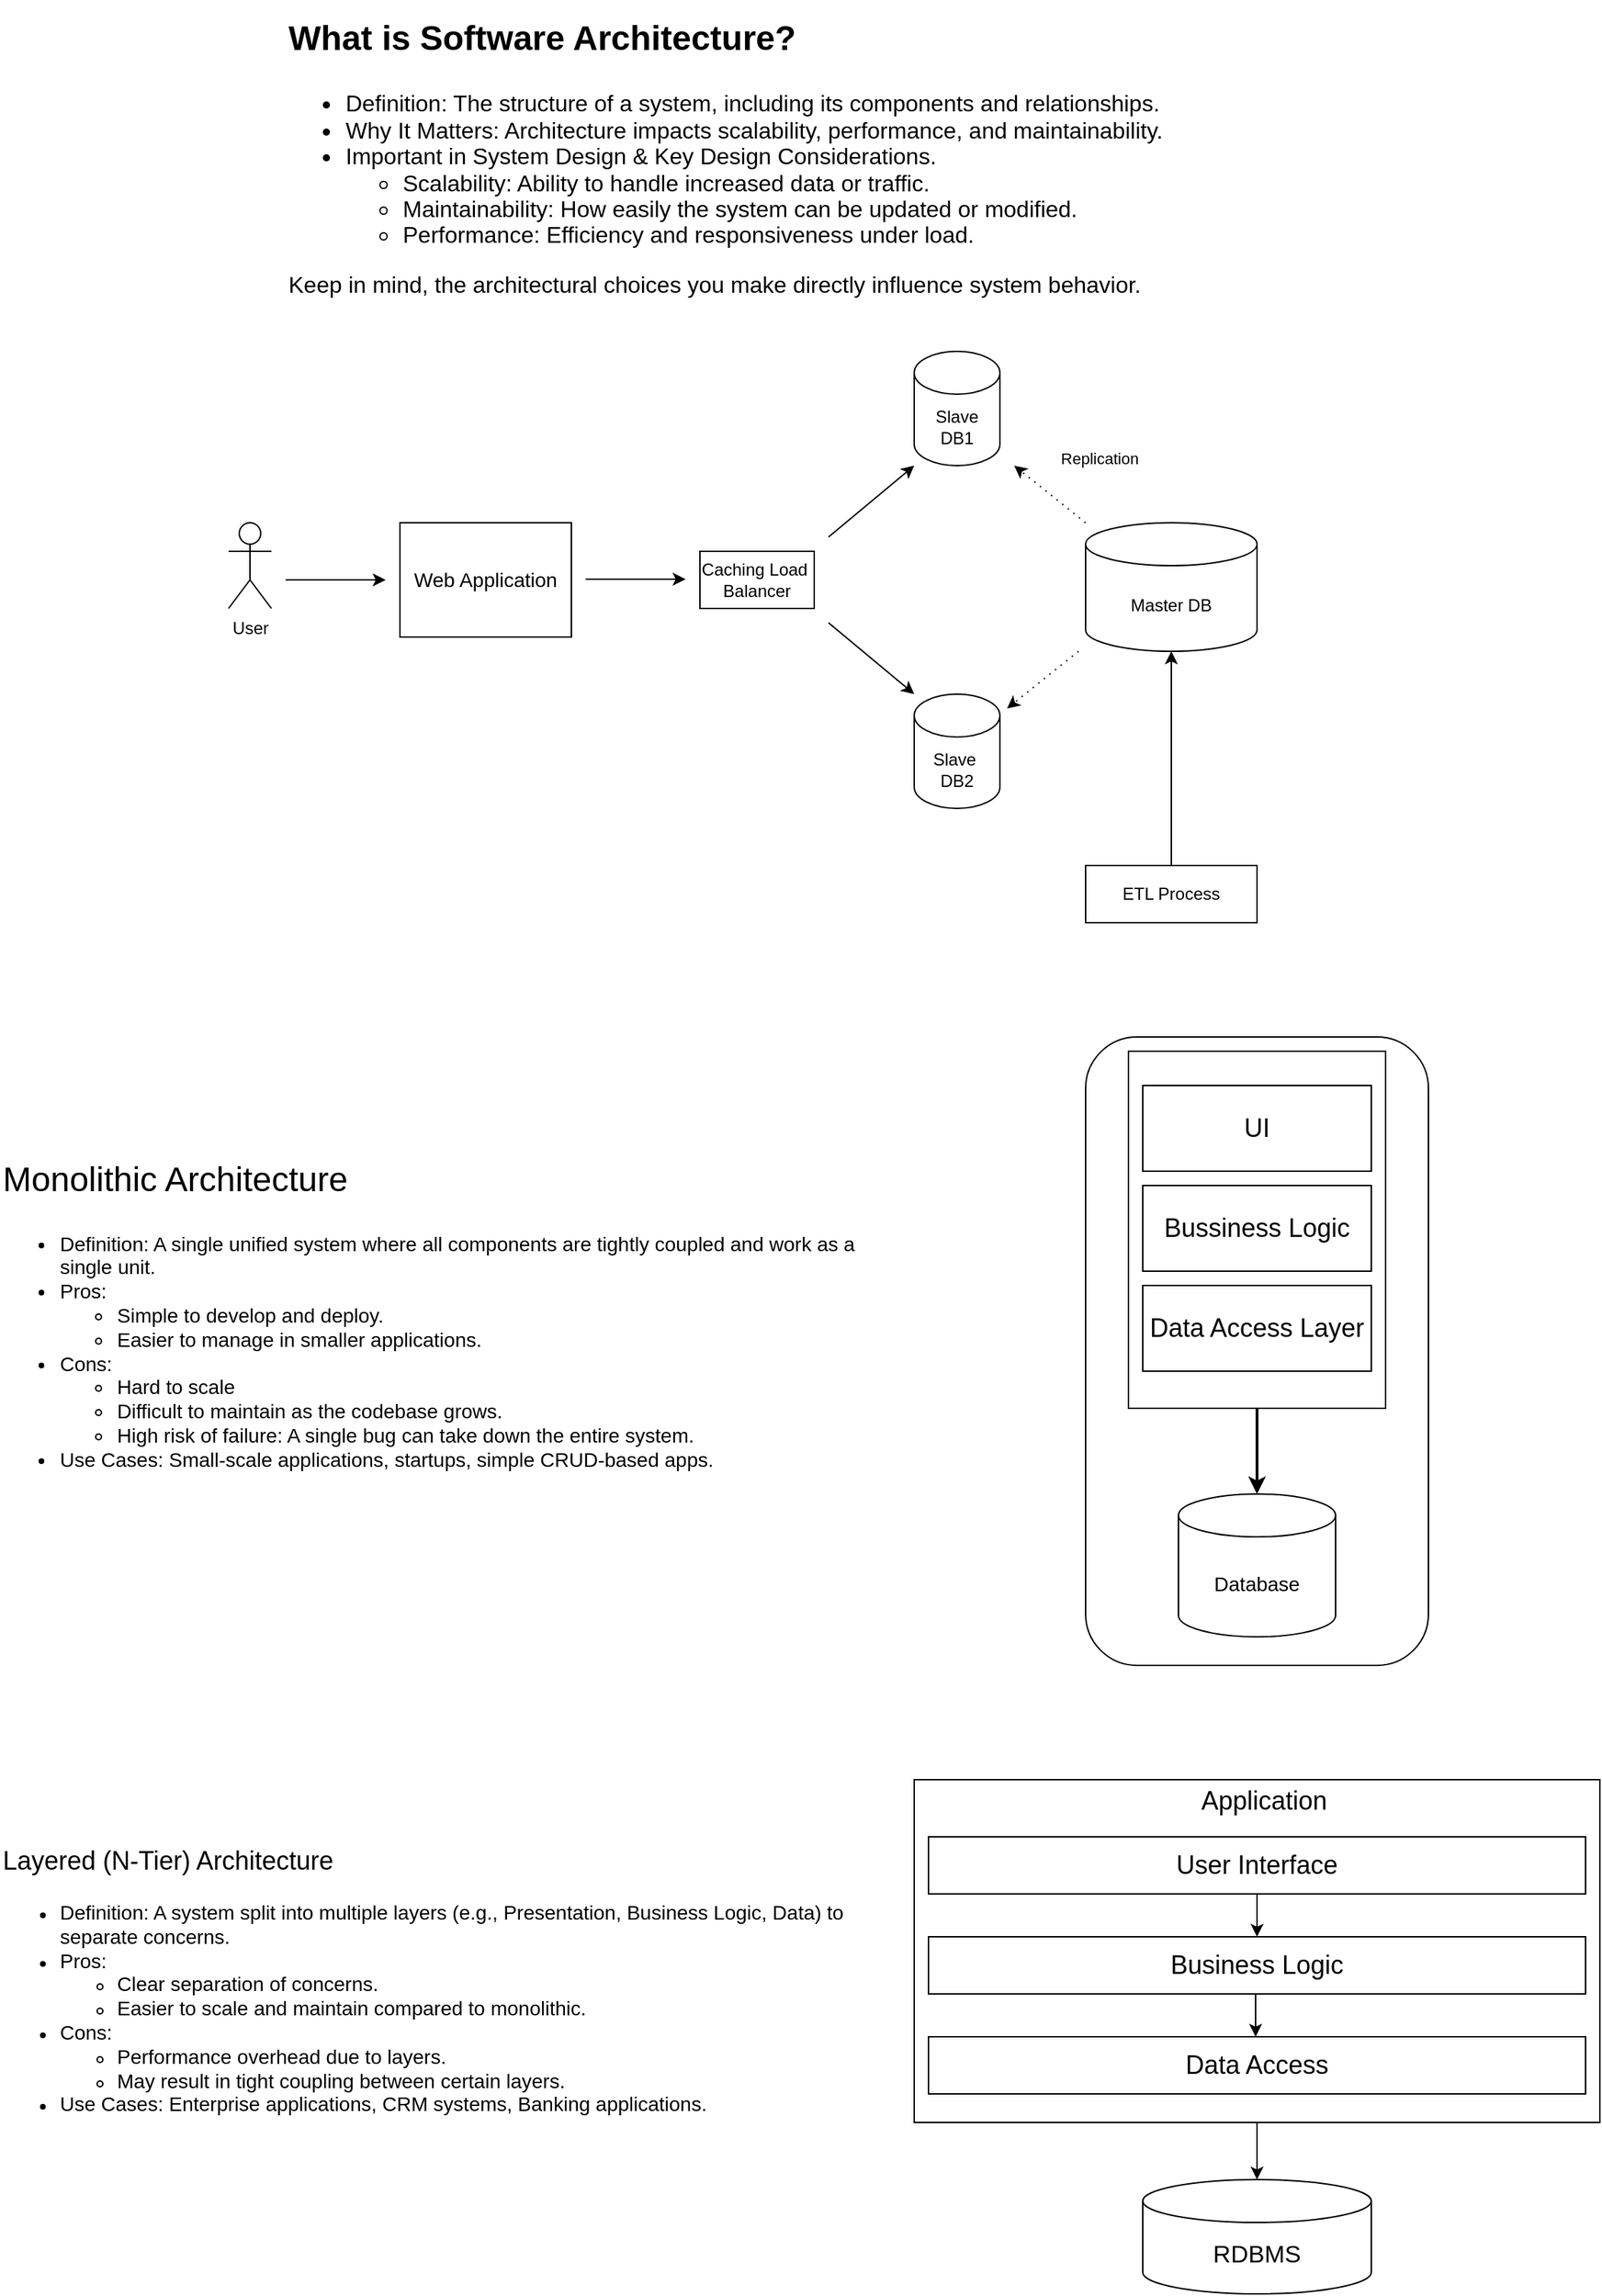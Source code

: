 <mxfile version="28.1.0">
  <diagram name="Page-1" id="RwQK2g2WivvjtjlnBLOp">
    <mxGraphModel dx="1880" dy="570" grid="1" gridSize="10" guides="1" tooltips="1" connect="1" arrows="1" fold="1" page="1" pageScale="1" pageWidth="850" pageHeight="1100" math="0" shadow="0">
      <root>
        <mxCell id="0" />
        <mxCell id="1" parent="0" />
        <mxCell id="CFSbIhuwtXft6gbCC_ix-2" value="&lt;p class=&quot;MsoNormal&quot;&gt;&lt;b&gt;&lt;span style=&quot;font-size:18.0pt;line-height:115%&quot;&gt;What is Software Architecture?&lt;/span&gt;&lt;/b&gt;&lt;/p&gt;" style="text;html=1;align=left;verticalAlign=middle;whiteSpace=wrap;rounded=0;" parent="1" vertex="1">
          <mxGeometry x="-80" y="40" width="920" height="40" as="geometry" />
        </mxCell>
        <mxCell id="CFSbIhuwtXft6gbCC_ix-3" value="&lt;br&gt;&lt;div&gt;&lt;span style=&quot;line-height: 115%; font-size: 16px;&quot;&gt;&lt;div style=&quot;&quot;&gt;&lt;ul&gt;&lt;li&gt;Definition: The structure of a system, including its components and relationships.&lt;/li&gt;&lt;li&gt;Why It Matters: Architecture impacts scalability, performance, and maintainability.&lt;/li&gt;&lt;li&gt;Important in System Design &amp;amp; Key Design Considerations.&lt;/li&gt;&lt;ul&gt;&lt;li&gt;Scalability: Ability to handle increased data or traffic.&lt;/li&gt;&lt;li&gt;Maintainability: How easily the system can be updated or modified.&lt;/li&gt;&lt;li&gt;Performance: Efficiency and responsiveness under load.&lt;/li&gt;&lt;/ul&gt;&lt;/ul&gt;&lt;/div&gt;&lt;div style=&quot;&quot;&gt;Keep in mind, the architectural choices you make directly influence system behavior.&lt;/div&gt;&lt;/span&gt;&lt;/div&gt;" style="text;html=1;align=left;verticalAlign=middle;whiteSpace=wrap;rounded=0;" parent="1" vertex="1">
          <mxGeometry x="-80" y="80" width="880" height="150" as="geometry" />
        </mxCell>
        <mxCell id="CFSbIhuwtXft6gbCC_ix-4" value="User" style="shape=umlActor;verticalLabelPosition=bottom;verticalAlign=top;html=1;outlineConnect=0;" parent="1" vertex="1">
          <mxGeometry x="-120" y="400" width="30" height="60" as="geometry" />
        </mxCell>
        <mxCell id="CFSbIhuwtXft6gbCC_ix-5" value="&lt;font style=&quot;font-size: 14px;&quot;&gt;Web Application&lt;/font&gt;" style="rounded=0;whiteSpace=wrap;html=1;" parent="1" vertex="1">
          <mxGeometry y="400" width="120" height="80" as="geometry" />
        </mxCell>
        <mxCell id="CFSbIhuwtXft6gbCC_ix-6" value="" style="endArrow=classic;html=1;rounded=0;" parent="1" edge="1">
          <mxGeometry width="50" height="50" relative="1" as="geometry">
            <mxPoint x="-80" y="440" as="sourcePoint" />
            <mxPoint x="-10" y="440" as="targetPoint" />
          </mxGeometry>
        </mxCell>
        <mxCell id="CFSbIhuwtXft6gbCC_ix-7" value="Caching Load&amp;nbsp;&lt;div&gt;Balancer&lt;/div&gt;" style="rounded=0;whiteSpace=wrap;html=1;" parent="1" vertex="1">
          <mxGeometry x="210" y="420" width="80" height="40" as="geometry" />
        </mxCell>
        <mxCell id="CFSbIhuwtXft6gbCC_ix-8" value="" style="endArrow=classic;html=1;rounded=0;" parent="1" edge="1">
          <mxGeometry width="50" height="50" relative="1" as="geometry">
            <mxPoint x="130" y="439.5" as="sourcePoint" />
            <mxPoint x="200" y="439.5" as="targetPoint" />
          </mxGeometry>
        </mxCell>
        <mxCell id="CFSbIhuwtXft6gbCC_ix-9" value="Slave&lt;div&gt;&lt;span style=&quot;background-color: transparent; color: light-dark(rgb(0, 0, 0), rgb(255, 255, 255));&quot;&gt;DB1&lt;/span&gt;&lt;/div&gt;" style="shape=cylinder3;whiteSpace=wrap;html=1;boundedLbl=1;backgroundOutline=1;size=15;" parent="1" vertex="1">
          <mxGeometry x="360" y="280" width="60" height="80" as="geometry" />
        </mxCell>
        <mxCell id="CFSbIhuwtXft6gbCC_ix-10" value="Slave&amp;nbsp;&lt;div&gt;DB2&lt;/div&gt;" style="shape=cylinder3;whiteSpace=wrap;html=1;boundedLbl=1;backgroundOutline=1;size=15;" parent="1" vertex="1">
          <mxGeometry x="360" y="520" width="60" height="80" as="geometry" />
        </mxCell>
        <mxCell id="CFSbIhuwtXft6gbCC_ix-11" value="" style="endArrow=classic;html=1;rounded=0;" parent="1" edge="1">
          <mxGeometry width="50" height="50" relative="1" as="geometry">
            <mxPoint x="300" y="410" as="sourcePoint" />
            <mxPoint x="360" y="360" as="targetPoint" />
          </mxGeometry>
        </mxCell>
        <mxCell id="CFSbIhuwtXft6gbCC_ix-12" value="" style="endArrow=classic;html=1;rounded=0;" parent="1" edge="1">
          <mxGeometry width="50" height="50" relative="1" as="geometry">
            <mxPoint x="300" y="470" as="sourcePoint" />
            <mxPoint x="360" y="520" as="targetPoint" />
          </mxGeometry>
        </mxCell>
        <mxCell id="CFSbIhuwtXft6gbCC_ix-13" value="Master DB" style="shape=cylinder3;whiteSpace=wrap;html=1;boundedLbl=1;backgroundOutline=1;size=15;" parent="1" vertex="1">
          <mxGeometry x="480" y="400" width="120" height="90" as="geometry" />
        </mxCell>
        <mxCell id="CFSbIhuwtXft6gbCC_ix-14" value="" style="endArrow=classic;html=1;rounded=0;dashed=1;dashPattern=1 4;" parent="1" edge="1">
          <mxGeometry width="50" height="50" relative="1" as="geometry">
            <mxPoint x="480" y="400" as="sourcePoint" />
            <mxPoint x="430" y="360" as="targetPoint" />
          </mxGeometry>
        </mxCell>
        <mxCell id="CFSbIhuwtXft6gbCC_ix-15" value="&lt;font&gt;Replication&lt;/font&gt;" style="text;html=1;align=center;verticalAlign=middle;whiteSpace=wrap;rounded=0;fontSize=11;" parent="1" vertex="1">
          <mxGeometry x="460" y="340" width="60" height="30" as="geometry" />
        </mxCell>
        <mxCell id="CFSbIhuwtXft6gbCC_ix-16" value="" style="endArrow=classic;html=1;rounded=0;dashed=1;dashPattern=1 4;" parent="1" edge="1">
          <mxGeometry width="50" height="50" relative="1" as="geometry">
            <mxPoint x="475" y="490" as="sourcePoint" />
            <mxPoint x="425" y="530" as="targetPoint" />
          </mxGeometry>
        </mxCell>
        <mxCell id="CFSbIhuwtXft6gbCC_ix-17" value="ETL Process" style="rounded=0;whiteSpace=wrap;html=1;" parent="1" vertex="1">
          <mxGeometry x="480" y="640" width="120" height="40" as="geometry" />
        </mxCell>
        <mxCell id="CFSbIhuwtXft6gbCC_ix-18" value="" style="endArrow=classic;html=1;rounded=0;exitX=0.5;exitY=0;exitDx=0;exitDy=0;entryX=0.5;entryY=1;entryDx=0;entryDy=0;entryPerimeter=0;" parent="1" source="CFSbIhuwtXft6gbCC_ix-17" target="CFSbIhuwtXft6gbCC_ix-13" edge="1">
          <mxGeometry width="50" height="50" relative="1" as="geometry">
            <mxPoint x="550" y="540" as="sourcePoint" />
            <mxPoint x="490" y="605" as="targetPoint" />
          </mxGeometry>
        </mxCell>
        <mxCell id="I4dAItv38hqPVrRyuluG-1" value="&lt;font style=&quot;font-size: 24px;&quot;&gt;Monolithic Architecture&amp;nbsp;&lt;/font&gt;" style="text;html=1;align=left;verticalAlign=middle;whiteSpace=wrap;rounded=0;fontSize=17;" vertex="1" parent="1">
          <mxGeometry x="-280" y="840" width="680" height="40" as="geometry" />
        </mxCell>
        <mxCell id="I4dAItv38hqPVrRyuluG-2" value="&lt;ul&gt;&lt;li&gt;&lt;font&gt;Definition: A single unified system where all components are tightly coupled and work as a single unit.&lt;/font&gt;&lt;/li&gt;&lt;li&gt;&lt;font&gt;Pros:&lt;/font&gt;&lt;/li&gt;&lt;ul&gt;&lt;li&gt;&lt;font&gt;Simple to develop and deploy.&lt;/font&gt;&lt;/li&gt;&lt;li&gt;&lt;font&gt;Easier to manage in smaller applications.&lt;/font&gt;&lt;/li&gt;&lt;/ul&gt;&lt;li&gt;&lt;font&gt;Cons:&lt;/font&gt;&lt;/li&gt;&lt;ul&gt;&lt;li&gt;&lt;font&gt;Hard to scale&lt;/font&gt;&lt;/li&gt;&lt;li&gt;&lt;font&gt;Difficult to maintain as the codebase grows.&lt;/font&gt;&lt;/li&gt;&lt;li&gt;&lt;font&gt;High risk of failure: A single bug can take down the entire system.&lt;/font&gt;&lt;/li&gt;&lt;/ul&gt;&lt;li&gt;&lt;font&gt;Use Cases: Small-scale applications, startups, simple CRUD-based apps.&lt;/font&gt;&lt;/li&gt;&lt;/ul&gt;" style="text;html=1;align=left;verticalAlign=middle;whiteSpace=wrap;rounded=0;fontSize=14;" vertex="1" parent="1">
          <mxGeometry x="-280" y="880" width="600" height="200" as="geometry" />
        </mxCell>
        <mxCell id="I4dAItv38hqPVrRyuluG-3" value="" style="rounded=1;whiteSpace=wrap;html=1;" vertex="1" parent="1">
          <mxGeometry x="480" y="760" width="240" height="440" as="geometry" />
        </mxCell>
        <mxCell id="I4dAItv38hqPVrRyuluG-4" value="&lt;font style=&quot;font-size: 14px;&quot;&gt;Database&lt;/font&gt;" style="shape=cylinder3;whiteSpace=wrap;html=1;boundedLbl=1;backgroundOutline=1;size=15;" vertex="1" parent="1">
          <mxGeometry x="545" y="1080" width="110" height="100" as="geometry" />
        </mxCell>
        <mxCell id="I4dAItv38hqPVrRyuluG-5" value="" style="rounded=0;whiteSpace=wrap;html=1;" vertex="1" parent="1">
          <mxGeometry x="510" y="770" width="180" height="250" as="geometry" />
        </mxCell>
        <mxCell id="I4dAItv38hqPVrRyuluG-6" value="" style="endArrow=classic;html=1;rounded=0;entryX=0.5;entryY=0;entryDx=0;entryDy=0;entryPerimeter=0;strokeWidth=2;" edge="1" parent="1" target="I4dAItv38hqPVrRyuluG-4">
          <mxGeometry width="50" height="50" relative="1" as="geometry">
            <mxPoint x="600" y="1020" as="sourcePoint" />
            <mxPoint x="650" y="970" as="targetPoint" />
          </mxGeometry>
        </mxCell>
        <mxCell id="I4dAItv38hqPVrRyuluG-7" value="&lt;font style=&quot;font-size: 18px;&quot;&gt;UI&lt;/font&gt;" style="rounded=0;whiteSpace=wrap;html=1;" vertex="1" parent="1">
          <mxGeometry x="520" y="794" width="160" height="60" as="geometry" />
        </mxCell>
        <mxCell id="I4dAItv38hqPVrRyuluG-8" value="&lt;font style=&quot;font-size: 18px;&quot;&gt;Bussiness Logic&lt;/font&gt;" style="rounded=0;whiteSpace=wrap;html=1;" vertex="1" parent="1">
          <mxGeometry x="520" y="864" width="160" height="60" as="geometry" />
        </mxCell>
        <mxCell id="I4dAItv38hqPVrRyuluG-9" value="&lt;font style=&quot;font-size: 18px;&quot;&gt;Data Access Layer&lt;/font&gt;" style="rounded=0;whiteSpace=wrap;html=1;" vertex="1" parent="1">
          <mxGeometry x="520" y="934" width="160" height="60" as="geometry" />
        </mxCell>
        <mxCell id="I4dAItv38hqPVrRyuluG-10" value="Layered (N-Tier) Architecture" style="text;whiteSpace=wrap;fontSize=18;" vertex="1" parent="1">
          <mxGeometry x="-280" y="1320" width="720" height="40" as="geometry" />
        </mxCell>
        <mxCell id="I4dAItv38hqPVrRyuluG-11" value="&lt;ul&gt;&lt;li&gt;&lt;font style=&quot;font-size: 14px;&quot;&gt;Definition: A system split into multiple layers (e.g., Presentation, Business Logic, Data) to separate concerns.&lt;/font&gt;&lt;/li&gt;&lt;li&gt;&lt;font style=&quot;font-size: 14px;&quot;&gt;Pros:&lt;/font&gt;&lt;/li&gt;&lt;ul&gt;&lt;li&gt;&lt;font style=&quot;&quot;&gt;&lt;span style=&quot;font-size: 14px;&quot;&gt;Clear separation of concerns.&lt;/span&gt;&lt;/font&gt;&lt;/li&gt;&lt;li&gt;&lt;font style=&quot;&quot;&gt;&lt;span style=&quot;font-size: 14px;&quot;&gt;Easier to scale and maintain compared to monolithic.&lt;/span&gt;&lt;/font&gt;&lt;/li&gt;&lt;/ul&gt;&lt;li&gt;&lt;span style=&quot;font-size: 14px;&quot;&gt;Cons:&lt;/span&gt;&lt;/li&gt;&lt;ul&gt;&lt;li&gt;&lt;span style=&quot;font-size: 14px;&quot;&gt;Performance overhead due to layers.&lt;/span&gt;&lt;/li&gt;&lt;li&gt;&lt;span style=&quot;font-size: 14px;&quot;&gt;May result in tight coupling between certain layers.&lt;/span&gt;&lt;/li&gt;&lt;/ul&gt;&lt;li&gt;&lt;span style=&quot;font-size: 14px;&quot;&gt;Use Cases: Enterprise applications, CRM systems, Banking applications.&lt;/span&gt;&lt;/li&gt;&lt;/ul&gt;" style="text;html=1;align=left;verticalAlign=middle;whiteSpace=wrap;rounded=0;" vertex="1" parent="1">
          <mxGeometry x="-280" y="1360" width="600" height="160" as="geometry" />
        </mxCell>
        <mxCell id="I4dAItv38hqPVrRyuluG-12" value="" style="rounded=0;whiteSpace=wrap;html=1;" vertex="1" parent="1">
          <mxGeometry x="360" y="1280" width="480" height="240" as="geometry" />
        </mxCell>
        <mxCell id="I4dAItv38hqPVrRyuluG-13" value="&lt;font style=&quot;font-size: 18px;&quot;&gt;Application&lt;/font&gt;" style="text;html=1;align=center;verticalAlign=middle;whiteSpace=wrap;rounded=0;" vertex="1" parent="1">
          <mxGeometry x="530" y="1280" width="150" height="30" as="geometry" />
        </mxCell>
        <mxCell id="I4dAItv38hqPVrRyuluG-15" value="&lt;font style=&quot;font-size: 18px;&quot;&gt;User Interface&lt;/font&gt;" style="rounded=0;whiteSpace=wrap;html=1;" vertex="1" parent="1">
          <mxGeometry x="370" y="1320" width="460" height="40" as="geometry" />
        </mxCell>
        <mxCell id="I4dAItv38hqPVrRyuluG-16" value="&lt;font style=&quot;font-size: 18px;&quot;&gt;Business Logic&lt;/font&gt;" style="rounded=0;whiteSpace=wrap;html=1;" vertex="1" parent="1">
          <mxGeometry x="370" y="1390" width="460" height="40" as="geometry" />
        </mxCell>
        <mxCell id="I4dAItv38hqPVrRyuluG-17" value="&lt;font style=&quot;font-size: 18px;&quot;&gt;Data Access&lt;/font&gt;" style="rounded=0;whiteSpace=wrap;html=1;" vertex="1" parent="1">
          <mxGeometry x="370" y="1460" width="460" height="40" as="geometry" />
        </mxCell>
        <mxCell id="I4dAItv38hqPVrRyuluG-18" value="" style="endArrow=classic;html=1;rounded=0;entryX=0.5;entryY=0;entryDx=0;entryDy=0;" edge="1" parent="1" target="I4dAItv38hqPVrRyuluG-16">
          <mxGeometry width="50" height="50" relative="1" as="geometry">
            <mxPoint x="600" y="1360" as="sourcePoint" />
            <mxPoint x="650" y="1310" as="targetPoint" />
          </mxGeometry>
        </mxCell>
        <mxCell id="I4dAItv38hqPVrRyuluG-22" value="" style="endArrow=classic;html=1;rounded=0;entryX=0.5;entryY=0;entryDx=0;entryDy=0;" edge="1" parent="1">
          <mxGeometry width="50" height="50" relative="1" as="geometry">
            <mxPoint x="599" y="1430" as="sourcePoint" />
            <mxPoint x="599" y="1460" as="targetPoint" />
          </mxGeometry>
        </mxCell>
        <mxCell id="I4dAItv38hqPVrRyuluG-23" value="&lt;font style=&quot;font-size: 17px;&quot;&gt;RDBMS&lt;/font&gt;" style="shape=cylinder3;whiteSpace=wrap;html=1;boundedLbl=1;backgroundOutline=1;size=15;" vertex="1" parent="1">
          <mxGeometry x="520" y="1560" width="160" height="80" as="geometry" />
        </mxCell>
        <mxCell id="I4dAItv38hqPVrRyuluG-24" value="" style="endArrow=classic;html=1;rounded=0;entryX=0.5;entryY=0;entryDx=0;entryDy=0;entryPerimeter=0;" edge="1" parent="1" target="I4dAItv38hqPVrRyuluG-23">
          <mxGeometry width="50" height="50" relative="1" as="geometry">
            <mxPoint x="600" y="1520" as="sourcePoint" />
            <mxPoint x="650" y="1470" as="targetPoint" />
          </mxGeometry>
        </mxCell>
      </root>
    </mxGraphModel>
  </diagram>
</mxfile>

